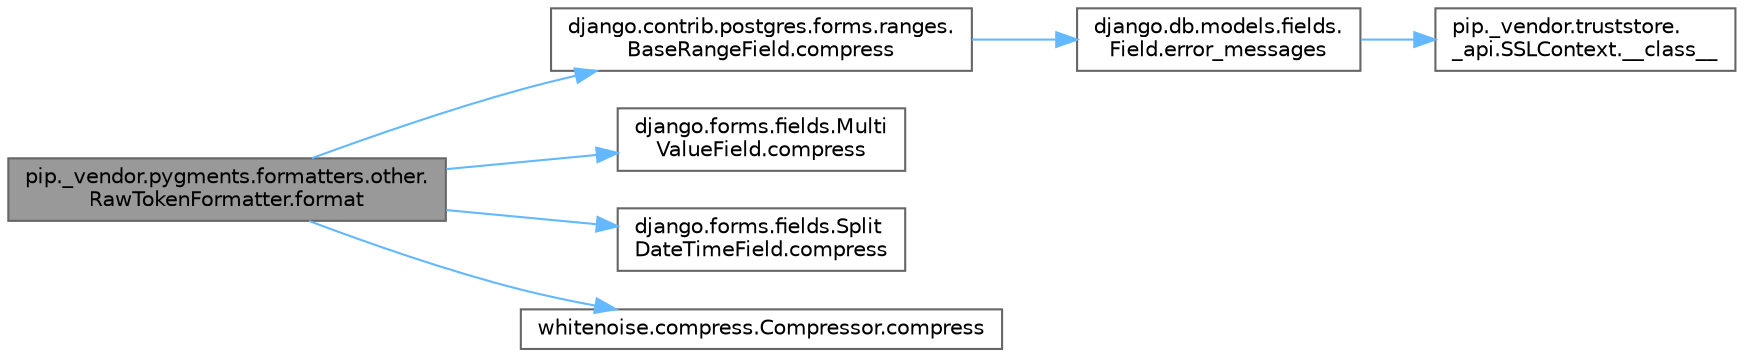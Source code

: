 digraph "pip._vendor.pygments.formatters.other.RawTokenFormatter.format"
{
 // LATEX_PDF_SIZE
  bgcolor="transparent";
  edge [fontname=Helvetica,fontsize=10,labelfontname=Helvetica,labelfontsize=10];
  node [fontname=Helvetica,fontsize=10,shape=box,height=0.2,width=0.4];
  rankdir="LR";
  Node1 [id="Node000001",label="pip._vendor.pygments.formatters.other.\lRawTokenFormatter.format",height=0.2,width=0.4,color="gray40", fillcolor="grey60", style="filled", fontcolor="black",tooltip=" "];
  Node1 -> Node2 [id="edge1_Node000001_Node000002",color="steelblue1",style="solid",tooltip=" "];
  Node2 [id="Node000002",label="django.contrib.postgres.forms.ranges.\lBaseRangeField.compress",height=0.2,width=0.4,color="grey40", fillcolor="white", style="filled",URL="$classdjango_1_1contrib_1_1postgres_1_1forms_1_1ranges_1_1_base_range_field.html#a10970fe68e49b7aac535af60c136e52f",tooltip=" "];
  Node2 -> Node3 [id="edge2_Node000002_Node000003",color="steelblue1",style="solid",tooltip=" "];
  Node3 [id="Node000003",label="django.db.models.fields.\lField.error_messages",height=0.2,width=0.4,color="grey40", fillcolor="white", style="filled",URL="$classdjango_1_1db_1_1models_1_1fields_1_1_field.html#a9c8939045e11d9e49a0c355a333250ad",tooltip=" "];
  Node3 -> Node4 [id="edge3_Node000003_Node000004",color="steelblue1",style="solid",tooltip=" "];
  Node4 [id="Node000004",label="pip._vendor.truststore.\l_api.SSLContext.__class__",height=0.2,width=0.4,color="grey40", fillcolor="white", style="filled",URL="$classpip_1_1__vendor_1_1truststore_1_1__api_1_1_s_s_l_context.html#a530861514f31eabaa3f513557d6e66de",tooltip=" "];
  Node1 -> Node5 [id="edge4_Node000001_Node000005",color="steelblue1",style="solid",tooltip=" "];
  Node5 [id="Node000005",label="django.forms.fields.Multi\lValueField.compress",height=0.2,width=0.4,color="grey40", fillcolor="white", style="filled",URL="$classdjango_1_1forms_1_1fields_1_1_multi_value_field.html#ad8dda891d7258299baade8210275ed47",tooltip=" "];
  Node1 -> Node6 [id="edge5_Node000001_Node000006",color="steelblue1",style="solid",tooltip=" "];
  Node6 [id="Node000006",label="django.forms.fields.Split\lDateTimeField.compress",height=0.2,width=0.4,color="grey40", fillcolor="white", style="filled",URL="$classdjango_1_1forms_1_1fields_1_1_split_date_time_field.html#ad83a303134aa24abee3470bee49bf819",tooltip=" "];
  Node1 -> Node7 [id="edge6_Node000001_Node000007",color="steelblue1",style="solid",tooltip=" "];
  Node7 [id="Node000007",label="whitenoise.compress.Compressor.compress",height=0.2,width=0.4,color="grey40", fillcolor="white", style="filled",URL="$classwhitenoise_1_1compress_1_1_compressor.html#a9b6f547e68a999bd1add8446ec932741",tooltip=" "];
}
